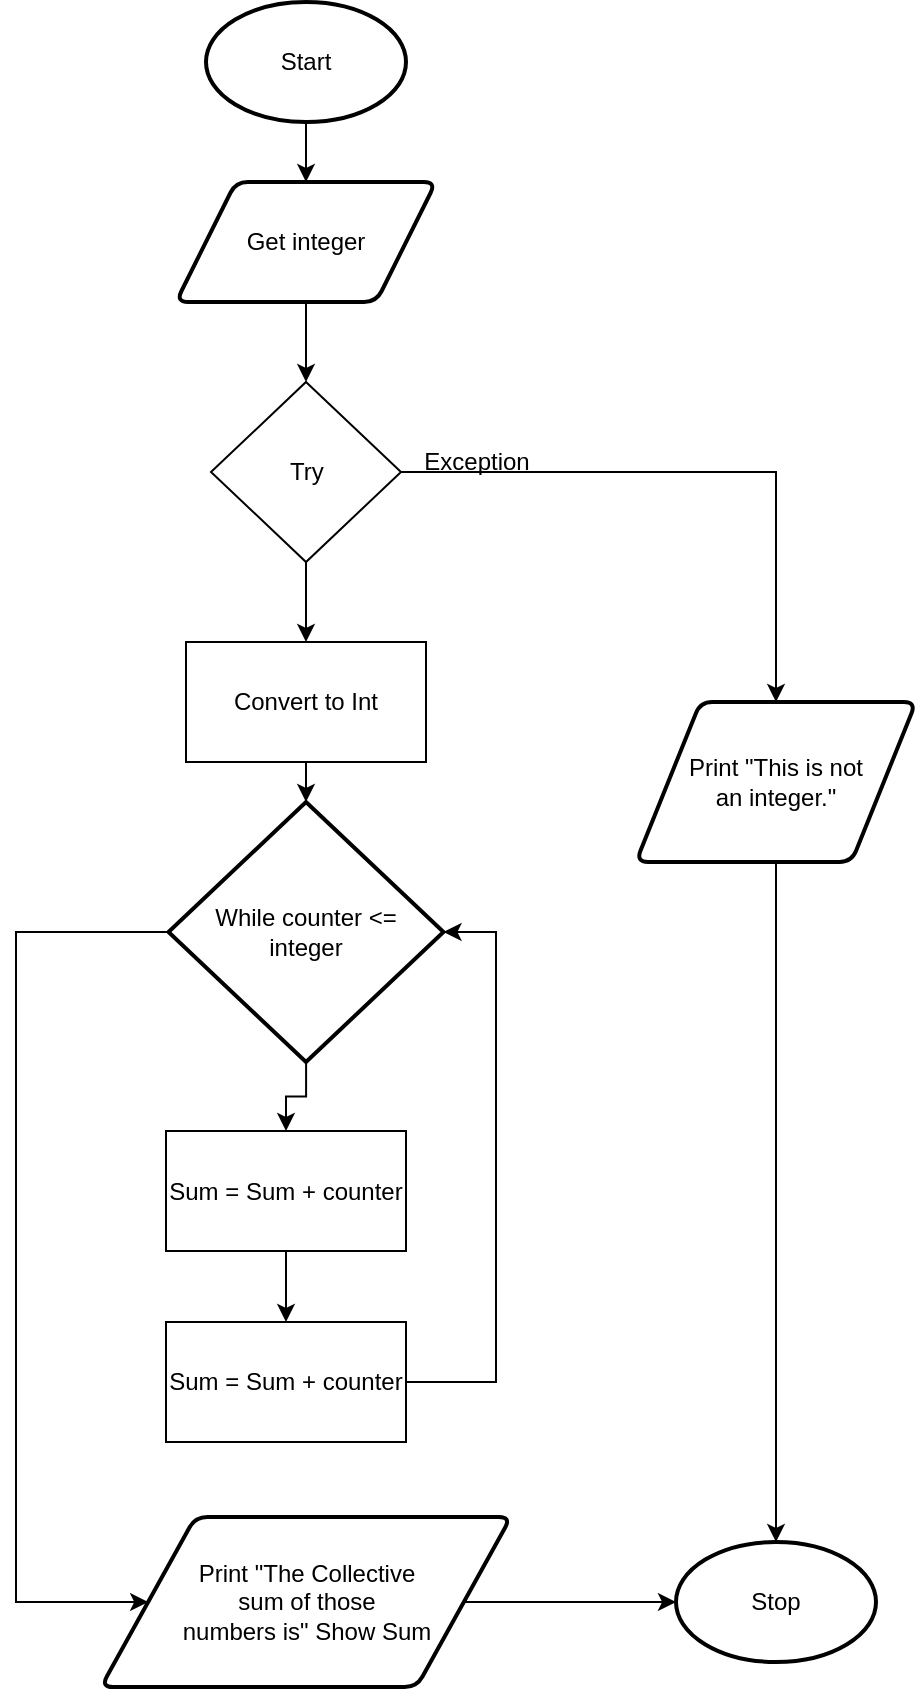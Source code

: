 <mxfile>
    <diagram id="BC3TwrCMmuUrh3UAVr00" name="Page-1">
        <mxGraphModel dx="594" dy="529" grid="1" gridSize="10" guides="1" tooltips="1" connect="1" arrows="1" fold="1" page="1" pageScale="1" pageWidth="827" pageHeight="1169" math="0" shadow="0">
            <root>
                <mxCell id="0"/>
                <mxCell id="1" parent="0"/>
                <mxCell id="28" style="edgeStyle=none;html=1;entryX=0.5;entryY=0;entryDx=0;entryDy=0;" parent="1" source="24" target="25" edge="1">
                    <mxGeometry relative="1" as="geometry"/>
                </mxCell>
                <mxCell id="24" value="Start" style="strokeWidth=2;html=1;shape=mxgraph.flowchart.start_1;whiteSpace=wrap;" parent="1" vertex="1">
                    <mxGeometry x="235" y="60" width="100" height="60" as="geometry"/>
                </mxCell>
                <mxCell id="27" style="edgeStyle=none;html=1;entryX=0.5;entryY=0;entryDx=0;entryDy=0;" parent="1" source="25" target="26" edge="1">
                    <mxGeometry relative="1" as="geometry"/>
                </mxCell>
                <mxCell id="25" value="Get integer" style="shape=parallelogram;html=1;strokeWidth=2;perimeter=parallelogramPerimeter;whiteSpace=wrap;rounded=1;arcSize=12;size=0.23;" parent="1" vertex="1">
                    <mxGeometry x="220" y="150" width="130" height="60" as="geometry"/>
                </mxCell>
                <mxCell id="30" style="edgeStyle=orthogonalEdgeStyle;html=1;entryX=0.5;entryY=0;entryDx=0;entryDy=0;rounded=0;" parent="1" source="26" target="29" edge="1">
                    <mxGeometry relative="1" as="geometry"/>
                </mxCell>
                <mxCell id="50" style="edgeStyle=none;html=1;entryX=0.5;entryY=0;entryDx=0;entryDy=0;" edge="1" parent="1" source="26" target="49">
                    <mxGeometry relative="1" as="geometry"/>
                </mxCell>
                <mxCell id="26" value="Try" style="rhombus;whiteSpace=wrap;html=1;" parent="1" vertex="1">
                    <mxGeometry x="237.5" y="250" width="95" height="90" as="geometry"/>
                </mxCell>
                <mxCell id="54" style="edgeStyle=orthogonalEdgeStyle;rounded=0;html=1;entryX=0.5;entryY=0;entryDx=0;entryDy=0;entryPerimeter=0;" edge="1" parent="1" source="29" target="46">
                    <mxGeometry relative="1" as="geometry"/>
                </mxCell>
                <mxCell id="29" value="Print &quot;This is not&lt;br&gt;an integer.&quot;" style="shape=parallelogram;html=1;strokeWidth=2;perimeter=parallelogramPerimeter;whiteSpace=wrap;rounded=1;arcSize=12;size=0.23;" parent="1" vertex="1">
                    <mxGeometry x="450" y="410" width="140" height="80" as="geometry"/>
                </mxCell>
                <mxCell id="37" style="edgeStyle=orthogonalEdgeStyle;rounded=0;html=1;entryX=0.5;entryY=0;entryDx=0;entryDy=0;" parent="1" source="31" target="35" edge="1">
                    <mxGeometry relative="1" as="geometry"/>
                </mxCell>
                <mxCell id="52" style="edgeStyle=orthogonalEdgeStyle;rounded=0;html=1;entryX=0;entryY=0.5;entryDx=0;entryDy=0;" edge="1" parent="1" source="31" target="44">
                    <mxGeometry relative="1" as="geometry">
                        <Array as="points">
                            <mxPoint x="140" y="525"/>
                            <mxPoint x="140" y="860"/>
                        </Array>
                    </mxGeometry>
                </mxCell>
                <mxCell id="31" value="While counter &amp;lt;=&lt;br&gt;integer" style="strokeWidth=2;html=1;shape=mxgraph.flowchart.decision;whiteSpace=wrap;" parent="1" vertex="1">
                    <mxGeometry x="216.25" y="460" width="137.5" height="130" as="geometry"/>
                </mxCell>
                <mxCell id="33" value="Exception" style="text;html=1;align=center;verticalAlign=middle;resizable=0;points=[];autosize=1;strokeColor=none;fillColor=none;" parent="1" vertex="1">
                    <mxGeometry x="335" y="280" width="70" height="20" as="geometry"/>
                </mxCell>
                <mxCell id="39" style="edgeStyle=orthogonalEdgeStyle;rounded=0;html=1;entryX=0.5;entryY=0;entryDx=0;entryDy=0;" parent="1" source="35" target="36" edge="1">
                    <mxGeometry relative="1" as="geometry"/>
                </mxCell>
                <mxCell id="35" value="Sum = Sum + counter" style="whiteSpace=wrap;html=1;" parent="1" vertex="1">
                    <mxGeometry x="215" y="624.5" width="120" height="60" as="geometry"/>
                </mxCell>
                <mxCell id="53" style="edgeStyle=orthogonalEdgeStyle;rounded=0;html=1;entryX=1;entryY=0.5;entryDx=0;entryDy=0;entryPerimeter=0;" edge="1" parent="1" source="36" target="31">
                    <mxGeometry relative="1" as="geometry">
                        <Array as="points">
                            <mxPoint x="380" y="750"/>
                            <mxPoint x="380" y="525"/>
                        </Array>
                    </mxGeometry>
                </mxCell>
                <mxCell id="36" value="Sum = Sum + counter" style="whiteSpace=wrap;html=1;" parent="1" vertex="1">
                    <mxGeometry x="215" y="720" width="120" height="60" as="geometry"/>
                </mxCell>
                <mxCell id="48" style="edgeStyle=orthogonalEdgeStyle;rounded=0;html=1;entryX=0;entryY=0.5;entryDx=0;entryDy=0;entryPerimeter=0;" parent="1" source="44" target="46" edge="1">
                    <mxGeometry relative="1" as="geometry"/>
                </mxCell>
                <mxCell id="44" value="Print &quot;The Collective &lt;br&gt;sum of those &lt;br&gt;numbers is&quot; Show Sum" style="shape=parallelogram;html=1;strokeWidth=2;perimeter=parallelogramPerimeter;whiteSpace=wrap;rounded=1;arcSize=12;size=0.23;" parent="1" vertex="1">
                    <mxGeometry x="182.5" y="817.5" width="205" height="85" as="geometry"/>
                </mxCell>
                <mxCell id="46" value="Stop" style="strokeWidth=2;html=1;shape=mxgraph.flowchart.start_1;whiteSpace=wrap;" parent="1" vertex="1">
                    <mxGeometry x="470" y="830" width="100" height="60" as="geometry"/>
                </mxCell>
                <mxCell id="51" style="edgeStyle=orthogonalEdgeStyle;html=1;entryX=0.5;entryY=0;entryDx=0;entryDy=0;entryPerimeter=0;rounded=0;" edge="1" parent="1" source="49" target="31">
                    <mxGeometry relative="1" as="geometry"/>
                </mxCell>
                <mxCell id="49" value="Convert to Int" style="whiteSpace=wrap;html=1;" vertex="1" parent="1">
                    <mxGeometry x="225" y="380" width="120" height="60" as="geometry"/>
                </mxCell>
            </root>
        </mxGraphModel>
    </diagram>
</mxfile>